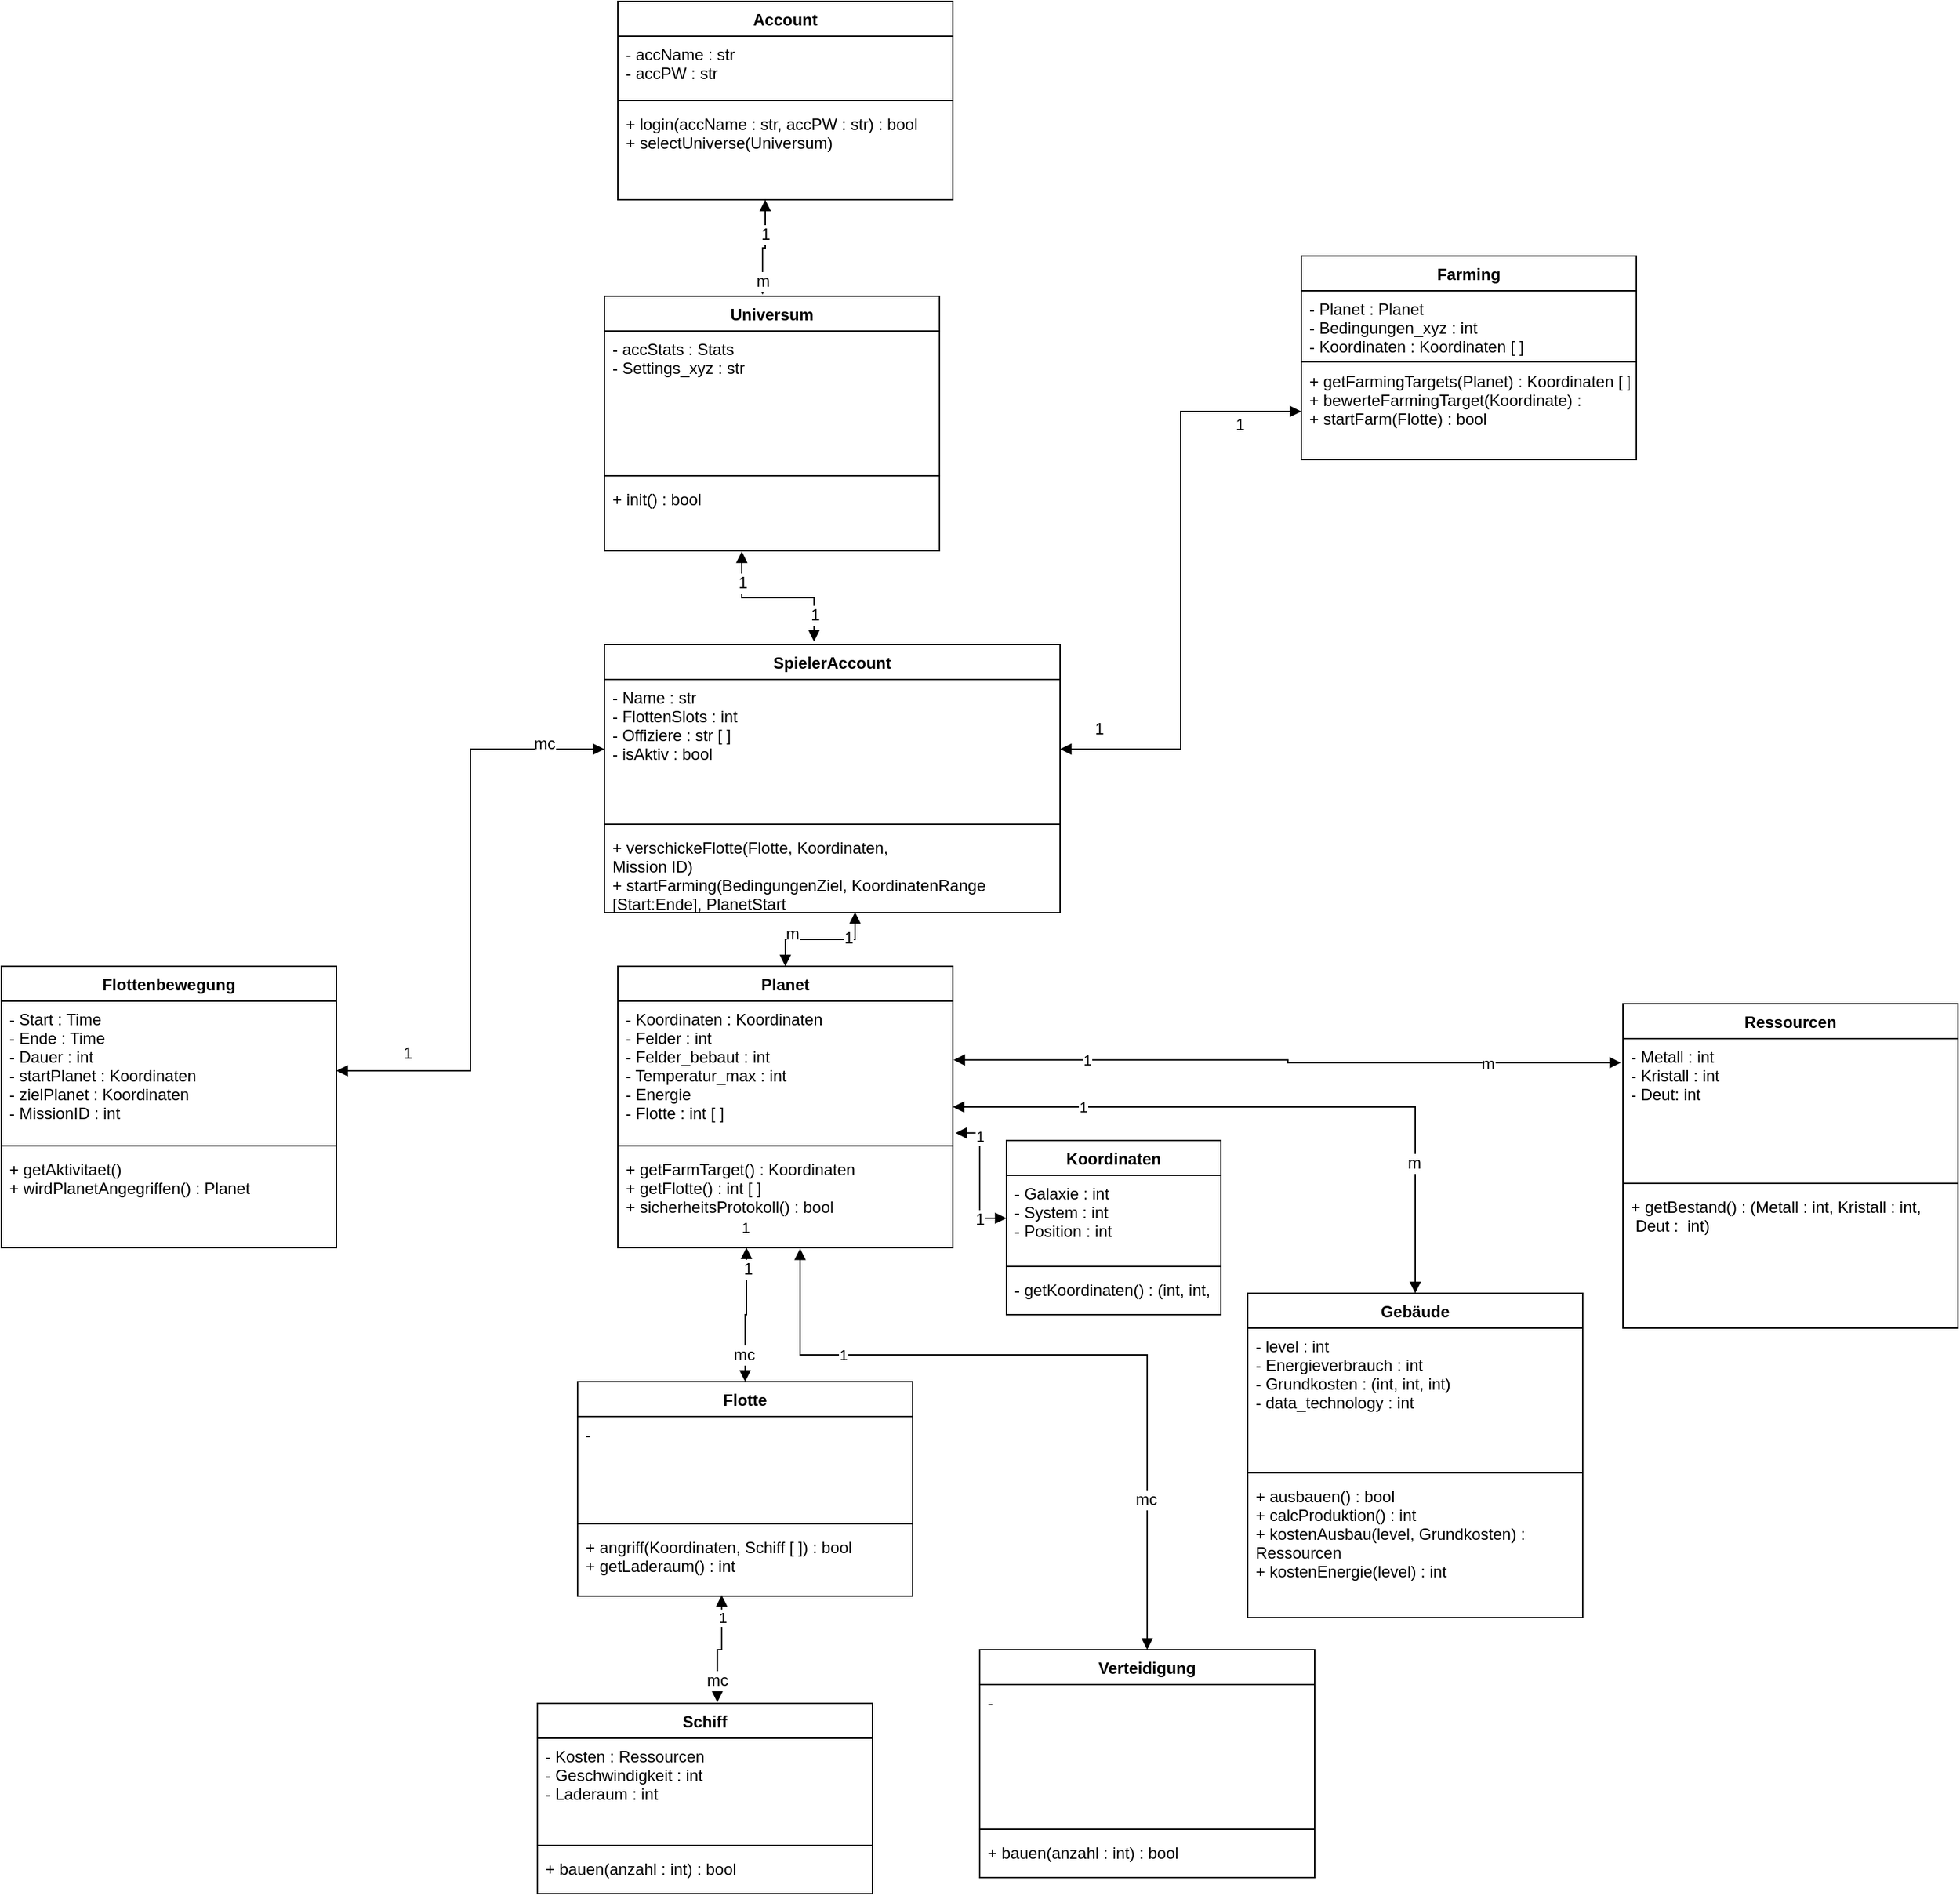 <mxfile version="12.7.9" type="github">
  <diagram name="Page-1" id="e7e014a7-5840-1c2e-5031-d8a46d1fe8dd">
    <mxGraphModel dx="2185" dy="1421" grid="1" gridSize="10" guides="1" tooltips="1" connect="1" arrows="1" fold="1" page="0" pageScale="1" pageWidth="1169" pageHeight="826" background="#ffffff" math="0" shadow="0">
      <root>
        <mxCell id="0" />
        <mxCell id="1" parent="0" />
        <mxCell id="jIY0R9k1WC5agwst_tWj-40" value="" style="edgeStyle=orthogonalEdgeStyle;rounded=0;orthogonalLoop=1;jettySize=auto;html=1;startArrow=block;startFill=1;endArrow=block;endFill=1;exitX=0.55;exitY=0.994;exitDx=0;exitDy=0;exitPerimeter=0;" parent="1" source="P64U0R8fJc3eR1nAm_Cf-51" target="jIY0R9k1WC5agwst_tWj-36" edge="1">
          <mxGeometry relative="1" as="geometry" />
        </mxCell>
        <mxCell id="jIY0R9k1WC5agwst_tWj-41" value="m" style="text;html=1;align=center;verticalAlign=middle;resizable=0;points=[];labelBackgroundColor=#ffffff;" parent="jIY0R9k1WC5agwst_tWj-40" vertex="1" connectable="0">
          <mxGeometry x="0.779" y="1" relative="1" as="geometry">
            <mxPoint x="4" y="-14" as="offset" />
          </mxGeometry>
        </mxCell>
        <mxCell id="jIY0R9k1WC5agwst_tWj-42" value="1" style="text;html=1;align=center;verticalAlign=middle;resizable=0;points=[];labelBackgroundColor=#ffffff;" parent="jIY0R9k1WC5agwst_tWj-40" vertex="1" connectable="0">
          <mxGeometry x="-0.877" y="2" relative="1" as="geometry">
            <mxPoint x="-7" y="14" as="offset" />
          </mxGeometry>
        </mxCell>
        <object label="Account" id="jIY0R9k1WC5agwst_tWj-2">
          <mxCell style="swimlane;fontStyle=1;align=center;verticalAlign=top;childLayout=stackLayout;horizontal=1;startSize=26;horizontalStack=0;resizeParent=1;resizeParentMax=0;resizeLast=0;collapsible=1;marginBottom=0;" parent="1" vertex="1">
            <mxGeometry x="20" y="-720" width="250" height="148" as="geometry">
              <mxRectangle x="425" y="120" width="100" height="26" as="alternateBounds" />
            </mxGeometry>
          </mxCell>
        </object>
        <mxCell id="jIY0R9k1WC5agwst_tWj-3" value="- accName : str&#xa;- accPW : str" style="text;strokeColor=none;fillColor=none;align=left;verticalAlign=top;spacingLeft=4;spacingRight=4;overflow=hidden;rotatable=0;points=[[0,0.5],[1,0.5]];portConstraint=eastwest;" parent="jIY0R9k1WC5agwst_tWj-2" vertex="1">
          <mxGeometry y="26" width="250" height="44" as="geometry" />
        </mxCell>
        <mxCell id="jIY0R9k1WC5agwst_tWj-4" value="" style="line;strokeWidth=1;fillColor=none;align=left;verticalAlign=middle;spacingTop=-1;spacingLeft=3;spacingRight=3;rotatable=0;labelPosition=right;points=[];portConstraint=eastwest;" parent="jIY0R9k1WC5agwst_tWj-2" vertex="1">
          <mxGeometry y="70" width="250" height="8" as="geometry" />
        </mxCell>
        <mxCell id="jIY0R9k1WC5agwst_tWj-5" value="+ login(accName : str, accPW : str) : bool&#xa;+ selectUniverse(Universum)" style="text;strokeColor=none;fillColor=none;align=left;verticalAlign=top;spacingLeft=4;spacingRight=4;overflow=hidden;rotatable=0;points=[[0,0.5],[1,0.5]];portConstraint=eastwest;" parent="jIY0R9k1WC5agwst_tWj-2" vertex="1">
          <mxGeometry y="78" width="250" height="70" as="geometry" />
        </mxCell>
        <mxCell id="jIY0R9k1WC5agwst_tWj-47" value="1" style="edgeStyle=orthogonalEdgeStyle;rounded=0;orthogonalLoop=1;jettySize=auto;html=1;startArrow=block;startFill=1;endArrow=block;endFill=1;" parent="1" source="jIY0R9k1WC5agwst_tWj-36" target="jIY0R9k1WC5agwst_tWj-51" edge="1">
          <mxGeometry x="-0.6" relative="1" as="geometry">
            <mxPoint as="offset" />
          </mxGeometry>
        </mxCell>
        <mxCell id="jIY0R9k1WC5agwst_tWj-48" value="m" style="text;html=1;align=center;verticalAlign=middle;resizable=0;points=[];labelBackgroundColor=#ffffff;" parent="jIY0R9k1WC5agwst_tWj-47" vertex="1" connectable="0">
          <mxGeometry x="0.6" y="-1" relative="1" as="geometry">
            <mxPoint as="offset" />
          </mxGeometry>
        </mxCell>
        <object label="Planet" id="jIY0R9k1WC5agwst_tWj-36">
          <mxCell style="swimlane;fontStyle=1;align=center;verticalAlign=top;childLayout=stackLayout;horizontal=1;startSize=26;horizontalStack=0;resizeParent=1;resizeParentMax=0;resizeLast=0;collapsible=1;marginBottom=0;" parent="1" vertex="1">
            <mxGeometry x="20" width="250" height="210" as="geometry">
              <mxRectangle x="425" y="120" width="100" height="26" as="alternateBounds" />
            </mxGeometry>
          </mxCell>
        </object>
        <mxCell id="jIY0R9k1WC5agwst_tWj-37" value="- Koordinaten : Koordinaten&#xa;- Felder : int&#xa;- Felder_bebaut : int&#xa;- Temperatur_max : int&#xa;- Energie&#xa;- Flotte : int [ ]&#xa;" style="text;strokeColor=none;fillColor=none;align=left;verticalAlign=top;spacingLeft=4;spacingRight=4;overflow=hidden;rotatable=0;points=[[0,0.5],[1,0.5]];portConstraint=eastwest;" parent="jIY0R9k1WC5agwst_tWj-36" vertex="1">
          <mxGeometry y="26" width="250" height="104" as="geometry" />
        </mxCell>
        <mxCell id="jIY0R9k1WC5agwst_tWj-38" value="" style="line;strokeWidth=1;fillColor=none;align=left;verticalAlign=middle;spacingTop=-1;spacingLeft=3;spacingRight=3;rotatable=0;labelPosition=right;points=[];portConstraint=eastwest;" parent="jIY0R9k1WC5agwst_tWj-36" vertex="1">
          <mxGeometry y="130" width="250" height="8" as="geometry" />
        </mxCell>
        <mxCell id="jIY0R9k1WC5agwst_tWj-39" value="+ getFarmTarget() : Koordinaten&#xa;+ getFlotte() : int [ ]&#xa;+ sicherheitsProtokoll() : bool&#xa;" style="text;strokeColor=none;fillColor=none;align=left;verticalAlign=top;spacingLeft=4;spacingRight=4;overflow=hidden;rotatable=0;points=[[0,0.5],[1,0.5]];portConstraint=eastwest;" parent="jIY0R9k1WC5agwst_tWj-36" vertex="1">
          <mxGeometry y="138" width="250" height="72" as="geometry" />
        </mxCell>
        <object label="Flottenbewegung" id="jIY0R9k1WC5agwst_tWj-104">
          <mxCell style="swimlane;fontStyle=1;align=center;verticalAlign=top;childLayout=stackLayout;horizontal=1;startSize=26;horizontalStack=0;resizeParent=1;resizeParentMax=0;resizeLast=0;collapsible=1;marginBottom=0;" parent="1" vertex="1">
            <mxGeometry x="-440" width="250" height="210" as="geometry">
              <mxRectangle x="425" y="120" width="100" height="26" as="alternateBounds" />
            </mxGeometry>
          </mxCell>
        </object>
        <mxCell id="jIY0R9k1WC5agwst_tWj-105" value="- Start : Time&#xa;- Ende : Time&#xa;- Dauer : int&#xa;- startPlanet : Koordinaten&#xa;- zielPlanet : Koordinaten&#xa;- MissionID : int" style="text;strokeColor=none;fillColor=none;align=left;verticalAlign=top;spacingLeft=4;spacingRight=4;overflow=hidden;rotatable=0;points=[[0,0.5],[1,0.5]];portConstraint=eastwest;" parent="jIY0R9k1WC5agwst_tWj-104" vertex="1">
          <mxGeometry y="26" width="250" height="104" as="geometry" />
        </mxCell>
        <mxCell id="jIY0R9k1WC5agwst_tWj-106" value="" style="line;strokeWidth=1;fillColor=none;align=left;verticalAlign=middle;spacingTop=-1;spacingLeft=3;spacingRight=3;rotatable=0;labelPosition=right;points=[];portConstraint=eastwest;" parent="jIY0R9k1WC5agwst_tWj-104" vertex="1">
          <mxGeometry y="130" width="250" height="8" as="geometry" />
        </mxCell>
        <mxCell id="jIY0R9k1WC5agwst_tWj-107" value="+ getAktivitaet()&#xa;+ wirdPlanetAngegriffen() : Planet&#xa;" style="text;strokeColor=none;fillColor=none;align=left;verticalAlign=top;spacingLeft=4;spacingRight=4;overflow=hidden;rotatable=0;points=[[0,0.5],[1,0.5]];portConstraint=eastwest;" parent="jIY0R9k1WC5agwst_tWj-104" vertex="1">
          <mxGeometry y="138" width="250" height="72" as="geometry" />
        </mxCell>
        <object label="Gebäude" id="jIY0R9k1WC5agwst_tWj-51">
          <mxCell style="swimlane;fontStyle=1;align=center;verticalAlign=top;childLayout=stackLayout;horizontal=1;startSize=26;horizontalStack=0;resizeParent=1;resizeParentMax=0;resizeLast=0;collapsible=1;marginBottom=0;" parent="1" vertex="1">
            <mxGeometry x="490" y="244" width="250" height="242" as="geometry">
              <mxRectangle x="425" y="120" width="100" height="26" as="alternateBounds" />
            </mxGeometry>
          </mxCell>
        </object>
        <mxCell id="jIY0R9k1WC5agwst_tWj-52" value="- level : int&#xa;- Energieverbrauch : int&#xa;- Grundkosten : (int, int, int)&#xa;- data_technology : int" style="text;strokeColor=none;fillColor=none;align=left;verticalAlign=top;spacingLeft=4;spacingRight=4;overflow=hidden;rotatable=0;points=[[0,0.5],[1,0.5]];portConstraint=eastwest;" parent="jIY0R9k1WC5agwst_tWj-51" vertex="1">
          <mxGeometry y="26" width="250" height="104" as="geometry" />
        </mxCell>
        <mxCell id="jIY0R9k1WC5agwst_tWj-77" value="" style="line;strokeWidth=1;fillColor=none;align=left;verticalAlign=middle;spacingTop=-1;spacingLeft=3;spacingRight=3;rotatable=0;labelPosition=right;points=[];portConstraint=eastwest;" parent="jIY0R9k1WC5agwst_tWj-51" vertex="1">
          <mxGeometry y="130" width="250" height="8" as="geometry" />
        </mxCell>
        <mxCell id="jIY0R9k1WC5agwst_tWj-75" value="+ ausbauen() : bool&#xa;+ calcProduktion() : int&#xa;+ kostenAusbau(level, Grundkosten) : &#xa;Ressourcen&#xa;+ kostenEnergie(level) : int" style="text;strokeColor=none;fillColor=none;align=left;verticalAlign=top;spacingLeft=4;spacingRight=4;overflow=hidden;rotatable=0;points=[[0,0.5],[1,0.5]];portConstraint=eastwest;" parent="jIY0R9k1WC5agwst_tWj-51" vertex="1">
          <mxGeometry y="138" width="250" height="104" as="geometry" />
        </mxCell>
        <object label="Verteidigung" id="jIY0R9k1WC5agwst_tWj-78">
          <mxCell style="swimlane;fontStyle=1;align=center;verticalAlign=top;childLayout=stackLayout;horizontal=1;startSize=26;horizontalStack=0;resizeParent=1;resizeParentMax=0;resizeLast=0;collapsible=1;marginBottom=0;" parent="1" vertex="1">
            <mxGeometry x="290" y="510" width="250" height="170" as="geometry">
              <mxRectangle x="425" y="120" width="100" height="26" as="alternateBounds" />
            </mxGeometry>
          </mxCell>
        </object>
        <mxCell id="jIY0R9k1WC5agwst_tWj-79" value="-" style="text;strokeColor=none;fillColor=none;align=left;verticalAlign=top;spacingLeft=4;spacingRight=4;overflow=hidden;rotatable=0;points=[[0,0.5],[1,0.5]];portConstraint=eastwest;" parent="jIY0R9k1WC5agwst_tWj-78" vertex="1">
          <mxGeometry y="26" width="250" height="104" as="geometry" />
        </mxCell>
        <mxCell id="jIY0R9k1WC5agwst_tWj-80" value="" style="line;strokeWidth=1;fillColor=none;align=left;verticalAlign=middle;spacingTop=-1;spacingLeft=3;spacingRight=3;rotatable=0;labelPosition=right;points=[];portConstraint=eastwest;" parent="jIY0R9k1WC5agwst_tWj-78" vertex="1">
          <mxGeometry y="130" width="250" height="8" as="geometry" />
        </mxCell>
        <mxCell id="jIY0R9k1WC5agwst_tWj-81" value="+ bauen(anzahl : int) : bool" style="text;strokeColor=none;fillColor=none;align=left;verticalAlign=top;spacingLeft=4;spacingRight=4;overflow=hidden;rotatable=0;points=[[0,0.5],[1,0.5]];portConstraint=eastwest;" parent="jIY0R9k1WC5agwst_tWj-78" vertex="1">
          <mxGeometry y="138" width="250" height="32" as="geometry" />
        </mxCell>
        <object label="Schiff" id="jIY0R9k1WC5agwst_tWj-83">
          <mxCell style="swimlane;fontStyle=1;align=center;verticalAlign=top;childLayout=stackLayout;horizontal=1;startSize=26;horizontalStack=0;resizeParent=1;resizeParentMax=0;resizeLast=0;collapsible=1;marginBottom=0;" parent="1" vertex="1">
            <mxGeometry x="-40" y="550" width="250" height="142" as="geometry">
              <mxRectangle x="425" y="120" width="100" height="26" as="alternateBounds" />
            </mxGeometry>
          </mxCell>
        </object>
        <mxCell id="jIY0R9k1WC5agwst_tWj-84" value="- Kosten : Ressourcen&#xa;- Geschwindigkeit : int&#xa;- Laderaum : int" style="text;strokeColor=none;fillColor=none;align=left;verticalAlign=top;spacingLeft=4;spacingRight=4;overflow=hidden;rotatable=0;points=[[0,0.5],[1,0.5]];portConstraint=eastwest;" parent="jIY0R9k1WC5agwst_tWj-83" vertex="1">
          <mxGeometry y="26" width="250" height="76" as="geometry" />
        </mxCell>
        <mxCell id="jIY0R9k1WC5agwst_tWj-85" value="" style="line;strokeWidth=1;fillColor=none;align=left;verticalAlign=middle;spacingTop=-1;spacingLeft=3;spacingRight=3;rotatable=0;labelPosition=right;points=[];portConstraint=eastwest;" parent="jIY0R9k1WC5agwst_tWj-83" vertex="1">
          <mxGeometry y="102" width="250" height="8" as="geometry" />
        </mxCell>
        <mxCell id="jIY0R9k1WC5agwst_tWj-86" value="+ bauen(anzahl : int) : bool" style="text;strokeColor=none;fillColor=none;align=left;verticalAlign=top;spacingLeft=4;spacingRight=4;overflow=hidden;rotatable=0;points=[[0,0.5],[1,0.5]];portConstraint=eastwest;" parent="jIY0R9k1WC5agwst_tWj-83" vertex="1">
          <mxGeometry y="110" width="250" height="32" as="geometry" />
        </mxCell>
        <object label="Universum" id="P64U0R8fJc3eR1nAm_Cf-1">
          <mxCell style="swimlane;fontStyle=1;align=center;verticalAlign=top;childLayout=stackLayout;horizontal=1;startSize=26;horizontalStack=0;resizeParent=1;resizeParentMax=0;resizeLast=0;collapsible=1;marginBottom=0;" vertex="1" parent="1">
            <mxGeometry x="10" y="-500" width="250" height="190" as="geometry">
              <mxRectangle x="425" y="120" width="100" height="26" as="alternateBounds" />
            </mxGeometry>
          </mxCell>
        </object>
        <mxCell id="P64U0R8fJc3eR1nAm_Cf-2" value="- accStats : Stats&#xa;- Settings_xyz : str" style="text;strokeColor=none;fillColor=none;align=left;verticalAlign=top;spacingLeft=4;spacingRight=4;overflow=hidden;rotatable=0;points=[[0,0.5],[1,0.5]];portConstraint=eastwest;" vertex="1" parent="P64U0R8fJc3eR1nAm_Cf-1">
          <mxGeometry y="26" width="250" height="104" as="geometry" />
        </mxCell>
        <mxCell id="P64U0R8fJc3eR1nAm_Cf-3" value="" style="line;strokeWidth=1;fillColor=none;align=left;verticalAlign=middle;spacingTop=-1;spacingLeft=3;spacingRight=3;rotatable=0;labelPosition=right;points=[];portConstraint=eastwest;" vertex="1" parent="P64U0R8fJc3eR1nAm_Cf-1">
          <mxGeometry y="130" width="250" height="8" as="geometry" />
        </mxCell>
        <mxCell id="P64U0R8fJc3eR1nAm_Cf-5" value="+ init() : bool" style="text;strokeColor=none;fillColor=none;align=left;verticalAlign=top;spacingLeft=4;spacingRight=4;overflow=hidden;rotatable=0;points=[[0,0.5],[1,0.5]];portConstraint=eastwest;" vertex="1" parent="P64U0R8fJc3eR1nAm_Cf-1">
          <mxGeometry y="138" width="250" height="52" as="geometry" />
        </mxCell>
        <mxCell id="P64U0R8fJc3eR1nAm_Cf-6" value="" style="edgeStyle=orthogonalEdgeStyle;rounded=0;orthogonalLoop=1;jettySize=auto;html=1;startArrow=block;startFill=1;endArrow=block;endFill=1;exitX=0.472;exitY=-0.006;exitDx=0;exitDy=0;exitPerimeter=0;entryX=0.44;entryY=1;entryDx=0;entryDy=0;entryPerimeter=0;" edge="1" parent="1" source="P64U0R8fJc3eR1nAm_Cf-1" target="jIY0R9k1WC5agwst_tWj-5">
          <mxGeometry relative="1" as="geometry">
            <mxPoint x="347.47" y="-110.004" as="sourcePoint" />
            <mxPoint x="124.25" y="-157.636" as="targetPoint" />
          </mxGeometry>
        </mxCell>
        <mxCell id="P64U0R8fJc3eR1nAm_Cf-7" value="1" style="text;html=1;align=center;verticalAlign=middle;resizable=0;points=[];labelBackgroundColor=#ffffff;" vertex="1" connectable="0" parent="P64U0R8fJc3eR1nAm_Cf-6">
          <mxGeometry x="0.779" y="1" relative="1" as="geometry">
            <mxPoint x="1" y="18.31" as="offset" />
          </mxGeometry>
        </mxCell>
        <mxCell id="P64U0R8fJc3eR1nAm_Cf-8" value="m" style="text;html=1;align=center;verticalAlign=middle;resizable=0;points=[];labelBackgroundColor=#ffffff;" vertex="1" connectable="0" parent="P64U0R8fJc3eR1nAm_Cf-6">
          <mxGeometry x="-0.877" y="2" relative="1" as="geometry">
            <mxPoint x="2" y="-6.09" as="offset" />
          </mxGeometry>
        </mxCell>
        <mxCell id="P64U0R8fJc3eR1nAm_Cf-9" value="1" style="edgeStyle=orthogonalEdgeStyle;rounded=0;orthogonalLoop=1;jettySize=auto;html=1;startArrow=block;startFill=1;endArrow=block;endFill=1;exitX=1.002;exitY=0.422;exitDx=0;exitDy=0;exitPerimeter=0;entryX=-0.006;entryY=0.173;entryDx=0;entryDy=0;entryPerimeter=0;" edge="1" parent="1" source="jIY0R9k1WC5agwst_tWj-37" target="P64U0R8fJc3eR1nAm_Cf-12">
          <mxGeometry x="-0.6" relative="1" as="geometry">
            <mxPoint as="offset" />
            <mxPoint x="320" y="70.004" as="sourcePoint" />
            <mxPoint x="880" y="70" as="targetPoint" />
          </mxGeometry>
        </mxCell>
        <mxCell id="P64U0R8fJc3eR1nAm_Cf-10" value="m" style="text;html=1;align=center;verticalAlign=middle;resizable=0;points=[];labelBackgroundColor=#ffffff;" vertex="1" connectable="0" parent="P64U0R8fJc3eR1nAm_Cf-9">
          <mxGeometry x="0.6" y="-1" relative="1" as="geometry">
            <mxPoint as="offset" />
          </mxGeometry>
        </mxCell>
        <object label="Ressourcen" id="P64U0R8fJc3eR1nAm_Cf-11">
          <mxCell style="swimlane;fontStyle=1;align=center;verticalAlign=top;childLayout=stackLayout;horizontal=1;startSize=26;horizontalStack=0;resizeParent=1;resizeParentMax=0;resizeLast=0;collapsible=1;marginBottom=0;" vertex="1" parent="1">
            <mxGeometry x="770" y="28" width="250" height="242" as="geometry">
              <mxRectangle x="425" y="120" width="100" height="26" as="alternateBounds" />
            </mxGeometry>
          </mxCell>
        </object>
        <mxCell id="P64U0R8fJc3eR1nAm_Cf-12" value="- Metall : int&#xa;- Kristall : int&#xa;- Deut: int" style="text;strokeColor=none;fillColor=none;align=left;verticalAlign=top;spacingLeft=4;spacingRight=4;overflow=hidden;rotatable=0;points=[[0,0.5],[1,0.5]];portConstraint=eastwest;" vertex="1" parent="P64U0R8fJc3eR1nAm_Cf-11">
          <mxGeometry y="26" width="250" height="104" as="geometry" />
        </mxCell>
        <mxCell id="P64U0R8fJc3eR1nAm_Cf-13" value="" style="line;strokeWidth=1;fillColor=none;align=left;verticalAlign=middle;spacingTop=-1;spacingLeft=3;spacingRight=3;rotatable=0;labelPosition=right;points=[];portConstraint=eastwest;" vertex="1" parent="P64U0R8fJc3eR1nAm_Cf-11">
          <mxGeometry y="130" width="250" height="8" as="geometry" />
        </mxCell>
        <mxCell id="P64U0R8fJc3eR1nAm_Cf-14" value="+ getBestand() : (Metall : int, Kristall : int,&#xa; Deut :  int)" style="text;strokeColor=none;fillColor=none;align=left;verticalAlign=top;spacingLeft=4;spacingRight=4;overflow=hidden;rotatable=0;points=[[0,0.5],[1,0.5]];portConstraint=eastwest;" vertex="1" parent="P64U0R8fJc3eR1nAm_Cf-11">
          <mxGeometry y="138" width="250" height="104" as="geometry" />
        </mxCell>
        <object label="Koordinaten" id="P64U0R8fJc3eR1nAm_Cf-15">
          <mxCell style="swimlane;fontStyle=1;align=center;verticalAlign=top;childLayout=stackLayout;horizontal=1;startSize=26;horizontalStack=0;resizeParent=1;resizeParentMax=0;resizeLast=0;collapsible=1;marginBottom=0;" vertex="1" parent="1">
            <mxGeometry x="310" y="130" width="160" height="130" as="geometry">
              <mxRectangle x="425" y="120" width="100" height="26" as="alternateBounds" />
            </mxGeometry>
          </mxCell>
        </object>
        <mxCell id="P64U0R8fJc3eR1nAm_Cf-16" value="- Galaxie : int&#xa;- System : int&#xa;- Position : int" style="text;strokeColor=none;fillColor=none;align=left;verticalAlign=top;spacingLeft=4;spacingRight=4;overflow=hidden;rotatable=0;points=[[0,0.5],[1,0.5]];portConstraint=eastwest;" vertex="1" parent="P64U0R8fJc3eR1nAm_Cf-15">
          <mxGeometry y="26" width="160" height="64" as="geometry" />
        </mxCell>
        <mxCell id="P64U0R8fJc3eR1nAm_Cf-17" value="" style="line;strokeWidth=1;fillColor=none;align=left;verticalAlign=middle;spacingTop=-1;spacingLeft=3;spacingRight=3;rotatable=0;labelPosition=right;points=[];portConstraint=eastwest;" vertex="1" parent="P64U0R8fJc3eR1nAm_Cf-15">
          <mxGeometry y="90" width="160" height="8" as="geometry" />
        </mxCell>
        <mxCell id="P64U0R8fJc3eR1nAm_Cf-18" value="- getKoordinaten() : (int, int, int)&#xa;" style="text;strokeColor=none;fillColor=none;align=left;verticalAlign=top;spacingLeft=4;spacingRight=4;overflow=hidden;rotatable=0;points=[[0,0.5],[1,0.5]];portConstraint=eastwest;" vertex="1" parent="P64U0R8fJc3eR1nAm_Cf-15">
          <mxGeometry y="98" width="160" height="32" as="geometry" />
        </mxCell>
        <mxCell id="P64U0R8fJc3eR1nAm_Cf-19" value="1" style="edgeStyle=orthogonalEdgeStyle;rounded=0;orthogonalLoop=1;jettySize=auto;html=1;startArrow=block;startFill=1;endArrow=block;endFill=1;exitX=1.008;exitY=0.946;exitDx=0;exitDy=0;exitPerimeter=0;" edge="1" parent="1" source="jIY0R9k1WC5agwst_tWj-37" target="P64U0R8fJc3eR1nAm_Cf-16">
          <mxGeometry x="-0.6" relative="1" as="geometry">
            <mxPoint as="offset" />
            <mxPoint x="280" y="115.034" as="sourcePoint" />
            <mxPoint x="625.034" y="254" as="targetPoint" />
          </mxGeometry>
        </mxCell>
        <mxCell id="P64U0R8fJc3eR1nAm_Cf-20" value="1" style="text;html=1;align=center;verticalAlign=middle;resizable=0;points=[];labelBackgroundColor=#ffffff;" vertex="1" connectable="0" parent="P64U0R8fJc3eR1nAm_Cf-19">
          <mxGeometry x="0.6" y="-1" relative="1" as="geometry">
            <mxPoint as="offset" />
          </mxGeometry>
        </mxCell>
        <mxCell id="P64U0R8fJc3eR1nAm_Cf-21" value="1" style="edgeStyle=orthogonalEdgeStyle;rounded=0;orthogonalLoop=1;jettySize=auto;html=1;startArrow=block;startFill=1;endArrow=block;endFill=1;entryX=0.537;entryY=-0.005;entryDx=0;entryDy=0;entryPerimeter=0;exitX=0.43;exitY=0.985;exitDx=0;exitDy=0;exitPerimeter=0;" edge="1" parent="1" source="P64U0R8fJc3eR1nAm_Cf-27" target="jIY0R9k1WC5agwst_tWj-83">
          <mxGeometry x="-0.6" relative="1" as="geometry">
            <mxPoint as="offset" />
            <mxPoint x="330" y="440" as="sourcePoint" />
            <mxPoint x="168" y="273.62" as="targetPoint" />
          </mxGeometry>
        </mxCell>
        <mxCell id="P64U0R8fJc3eR1nAm_Cf-22" value="mc" style="text;html=1;align=center;verticalAlign=middle;resizable=0;points=[];labelBackgroundColor=#ffffff;" vertex="1" connectable="0" parent="P64U0R8fJc3eR1nAm_Cf-21">
          <mxGeometry x="0.6" y="-1" relative="1" as="geometry">
            <mxPoint as="offset" />
          </mxGeometry>
        </mxCell>
        <object label="Flotte" id="P64U0R8fJc3eR1nAm_Cf-24">
          <mxCell style="swimlane;fontStyle=1;align=center;verticalAlign=top;childLayout=stackLayout;horizontal=1;startSize=26;horizontalStack=0;resizeParent=1;resizeParentMax=0;resizeLast=0;collapsible=1;marginBottom=0;" vertex="1" parent="1">
            <mxGeometry x="-10" y="310" width="250" height="160" as="geometry">
              <mxRectangle x="425" y="120" width="100" height="26" as="alternateBounds" />
            </mxGeometry>
          </mxCell>
        </object>
        <mxCell id="P64U0R8fJc3eR1nAm_Cf-25" value="- " style="text;strokeColor=none;fillColor=none;align=left;verticalAlign=top;spacingLeft=4;spacingRight=4;overflow=hidden;rotatable=0;points=[[0,0.5],[1,0.5]];portConstraint=eastwest;" vertex="1" parent="P64U0R8fJc3eR1nAm_Cf-24">
          <mxGeometry y="26" width="250" height="76" as="geometry" />
        </mxCell>
        <mxCell id="P64U0R8fJc3eR1nAm_Cf-26" value="" style="line;strokeWidth=1;fillColor=none;align=left;verticalAlign=middle;spacingTop=-1;spacingLeft=3;spacingRight=3;rotatable=0;labelPosition=right;points=[];portConstraint=eastwest;" vertex="1" parent="P64U0R8fJc3eR1nAm_Cf-24">
          <mxGeometry y="102" width="250" height="8" as="geometry" />
        </mxCell>
        <mxCell id="P64U0R8fJc3eR1nAm_Cf-27" value="+ angriff(Koordinaten, Schiff [ ]) : bool&#xa;+ getLaderaum() : int" style="text;strokeColor=none;fillColor=none;align=left;verticalAlign=top;spacingLeft=4;spacingRight=4;overflow=hidden;rotatable=0;points=[[0,0.5],[1,0.5]];portConstraint=eastwest;" vertex="1" parent="P64U0R8fJc3eR1nAm_Cf-24">
          <mxGeometry y="110" width="250" height="50" as="geometry" />
        </mxCell>
        <mxCell id="P64U0R8fJc3eR1nAm_Cf-28" value="1" style="edgeStyle=orthogonalEdgeStyle;rounded=0;orthogonalLoop=1;jettySize=auto;html=1;startArrow=block;startFill=1;endArrow=block;endFill=1;exitX=0.544;exitY=1.009;exitDx=0;exitDy=0;exitPerimeter=0;entryX=0.5;entryY=0;entryDx=0;entryDy=0;" edge="1" parent="1" source="jIY0R9k1WC5agwst_tWj-39" target="jIY0R9k1WC5agwst_tWj-78">
          <mxGeometry x="-0.6" relative="1" as="geometry">
            <mxPoint as="offset" />
            <mxPoint x="330" y="340.004" as="sourcePoint" />
            <mxPoint x="334.25" y="427.29" as="targetPoint" />
            <Array as="points">
              <mxPoint x="156" y="290" />
              <mxPoint x="415" y="290" />
            </Array>
          </mxGeometry>
        </mxCell>
        <mxCell id="P64U0R8fJc3eR1nAm_Cf-29" value="mc" style="text;html=1;align=center;verticalAlign=middle;resizable=0;points=[];labelBackgroundColor=#ffffff;" vertex="1" connectable="0" parent="P64U0R8fJc3eR1nAm_Cf-28">
          <mxGeometry x="0.6" y="-1" relative="1" as="geometry">
            <mxPoint as="offset" />
          </mxGeometry>
        </mxCell>
        <mxCell id="P64U0R8fJc3eR1nAm_Cf-30" value="1" style="edgeStyle=orthogonalEdgeStyle;rounded=0;orthogonalLoop=1;jettySize=auto;html=1;startArrow=block;startFill=1;endArrow=block;endFill=1;exitX=0.384;exitY=0.999;exitDx=0;exitDy=0;exitPerimeter=0;" edge="1" parent="1" source="jIY0R9k1WC5agwst_tWj-39" target="P64U0R8fJc3eR1nAm_Cf-24">
          <mxGeometry x="0.014" y="-65" relative="1" as="geometry">
            <mxPoint x="65" y="-65" as="offset" />
            <mxPoint x="115" y="270" as="sourcePoint" />
            <mxPoint x="119" y="520" as="targetPoint" />
          </mxGeometry>
        </mxCell>
        <mxCell id="P64U0R8fJc3eR1nAm_Cf-31" value="mc" style="text;html=1;align=center;verticalAlign=middle;resizable=0;points=[];labelBackgroundColor=#ffffff;" vertex="1" connectable="0" parent="P64U0R8fJc3eR1nAm_Cf-30">
          <mxGeometry x="0.6" y="-1" relative="1" as="geometry">
            <mxPoint as="offset" />
          </mxGeometry>
        </mxCell>
        <mxCell id="P64U0R8fJc3eR1nAm_Cf-55" value="1" style="text;html=1;align=center;verticalAlign=middle;resizable=0;points=[];labelBackgroundColor=#ffffff;" vertex="1" connectable="0" parent="P64U0R8fJc3eR1nAm_Cf-30">
          <mxGeometry x="-0.692" y="1" relative="1" as="geometry">
            <mxPoint as="offset" />
          </mxGeometry>
        </mxCell>
        <object label="Farming" id="P64U0R8fJc3eR1nAm_Cf-40">
          <mxCell style="swimlane;fontStyle=1;align=center;verticalAlign=top;childLayout=stackLayout;horizontal=1;startSize=26;horizontalStack=0;resizeParent=1;resizeParentMax=0;resizeLast=0;collapsible=1;marginBottom=0;" vertex="1" parent="1">
            <mxGeometry x="530" y="-530" width="250" height="152" as="geometry">
              <mxRectangle x="425" y="120" width="100" height="26" as="alternateBounds" />
            </mxGeometry>
          </mxCell>
        </object>
        <mxCell id="P64U0R8fJc3eR1nAm_Cf-60" value="- Planet : Planet&#xa;- Bedingungen_xyz : int&#xa;- Koordinaten : Koordinaten [ ]" style="text;strokeColor=none;fillColor=none;align=left;verticalAlign=top;spacingLeft=4;spacingRight=4;overflow=hidden;rotatable=0;points=[[0,0.5],[1,0.5]];portConstraint=eastwest;" vertex="1" parent="P64U0R8fJc3eR1nAm_Cf-40">
          <mxGeometry y="26" width="250" height="52" as="geometry" />
        </mxCell>
        <mxCell id="P64U0R8fJc3eR1nAm_Cf-42" value="" style="line;strokeWidth=1;fillColor=none;align=left;verticalAlign=middle;spacingTop=-1;spacingLeft=3;spacingRight=3;rotatable=0;labelPosition=right;points=[];portConstraint=eastwest;" vertex="1" parent="P64U0R8fJc3eR1nAm_Cf-40">
          <mxGeometry y="78" width="250" height="2" as="geometry" />
        </mxCell>
        <mxCell id="P64U0R8fJc3eR1nAm_Cf-43" value="+ getFarmingTargets(Planet) : Koordinaten [ ]&#xa;+ bewerteFarmingTarget(Koordinate) : &#xa;+ startFarm(Flotte) : bool" style="text;strokeColor=none;fillColor=none;align=left;verticalAlign=top;spacingLeft=4;spacingRight=4;overflow=hidden;rotatable=0;points=[[0,0.5],[1,0.5]];portConstraint=eastwest;" vertex="1" parent="P64U0R8fJc3eR1nAm_Cf-40">
          <mxGeometry y="80" width="250" height="72" as="geometry" />
        </mxCell>
        <object label="SpielerAccount" id="P64U0R8fJc3eR1nAm_Cf-48">
          <mxCell style="swimlane;fontStyle=1;align=center;verticalAlign=top;childLayout=stackLayout;horizontal=1;startSize=26;horizontalStack=0;resizeParent=1;resizeParentMax=0;resizeLast=0;collapsible=1;marginBottom=0;" vertex="1" parent="1">
            <mxGeometry x="10" y="-240" width="340" height="200" as="geometry">
              <mxRectangle x="425" y="120" width="100" height="26" as="alternateBounds" />
            </mxGeometry>
          </mxCell>
        </object>
        <mxCell id="P64U0R8fJc3eR1nAm_Cf-49" value="- Name : str&#xa;- FlottenSlots : int&#xa;- Offiziere : str [ ]&#xa;- isAktiv : bool" style="text;strokeColor=none;fillColor=none;align=left;verticalAlign=top;spacingLeft=4;spacingRight=4;overflow=hidden;rotatable=0;points=[[0,0.5],[1,0.5]];portConstraint=eastwest;" vertex="1" parent="P64U0R8fJc3eR1nAm_Cf-48">
          <mxGeometry y="26" width="340" height="104" as="geometry" />
        </mxCell>
        <mxCell id="P64U0R8fJc3eR1nAm_Cf-50" value="" style="line;strokeWidth=1;fillColor=none;align=left;verticalAlign=middle;spacingTop=-1;spacingLeft=3;spacingRight=3;rotatable=0;labelPosition=right;points=[];portConstraint=eastwest;" vertex="1" parent="P64U0R8fJc3eR1nAm_Cf-48">
          <mxGeometry y="130" width="340" height="8" as="geometry" />
        </mxCell>
        <mxCell id="P64U0R8fJc3eR1nAm_Cf-51" value="+ verschickeFlotte(Flotte, Koordinaten, &#xa;Mission ID)&#xa;+ startFarming(BedingungenZiel, KoordinatenRange &#xa;[Start:Ende], PlanetStart" style="text;strokeColor=none;fillColor=none;align=left;verticalAlign=top;spacingLeft=4;spacingRight=4;overflow=hidden;rotatable=0;points=[[0,0.5],[1,0.5]];portConstraint=eastwest;" vertex="1" parent="P64U0R8fJc3eR1nAm_Cf-48">
          <mxGeometry y="138" width="340" height="62" as="geometry" />
        </mxCell>
        <mxCell id="P64U0R8fJc3eR1nAm_Cf-44" value="" style="edgeStyle=orthogonalEdgeStyle;rounded=0;orthogonalLoop=1;jettySize=auto;html=1;startArrow=block;startFill=1;endArrow=block;endFill=1;exitX=0;exitY=0.5;exitDx=0;exitDy=0;entryX=1;entryY=0.5;entryDx=0;entryDy=0;" edge="1" parent="1" source="P64U0R8fJc3eR1nAm_Cf-49" target="jIY0R9k1WC5agwst_tWj-105">
          <mxGeometry relative="1" as="geometry">
            <mxPoint x="148.25" y="-75.912" as="sourcePoint" />
            <mxPoint x="-90" y="-160" as="targetPoint" />
          </mxGeometry>
        </mxCell>
        <mxCell id="P64U0R8fJc3eR1nAm_Cf-45" value="1" style="text;html=1;align=center;verticalAlign=middle;resizable=0;points=[];labelBackgroundColor=#ffffff;" vertex="1" connectable="0" parent="P64U0R8fJc3eR1nAm_Cf-44">
          <mxGeometry x="0.779" y="1" relative="1" as="geometry">
            <mxPoint x="4" y="-14" as="offset" />
          </mxGeometry>
        </mxCell>
        <mxCell id="P64U0R8fJc3eR1nAm_Cf-46" value="mc" style="text;html=1;align=center;verticalAlign=middle;resizable=0;points=[];labelBackgroundColor=#ffffff;" vertex="1" connectable="0" parent="P64U0R8fJc3eR1nAm_Cf-44">
          <mxGeometry x="-0.877" y="2" relative="1" as="geometry">
            <mxPoint x="-18.25" y="-6.09" as="offset" />
          </mxGeometry>
        </mxCell>
        <mxCell id="P64U0R8fJc3eR1nAm_Cf-52" value="" style="edgeStyle=orthogonalEdgeStyle;rounded=0;orthogonalLoop=1;jettySize=auto;html=1;startArrow=block;startFill=1;endArrow=block;endFill=1;exitX=0.46;exitY=-0.011;exitDx=0;exitDy=0;exitPerimeter=0;entryX=0.41;entryY=1.01;entryDx=0;entryDy=0;entryPerimeter=0;" edge="1" parent="1" source="P64U0R8fJc3eR1nAm_Cf-48" target="P64U0R8fJc3eR1nAm_Cf-5">
          <mxGeometry relative="1" as="geometry">
            <mxPoint x="138" y="-491.14" as="sourcePoint" />
            <mxPoint x="140" y="-562" as="targetPoint" />
          </mxGeometry>
        </mxCell>
        <mxCell id="P64U0R8fJc3eR1nAm_Cf-53" value="1" style="text;html=1;align=center;verticalAlign=middle;resizable=0;points=[];labelBackgroundColor=#ffffff;" vertex="1" connectable="0" parent="P64U0R8fJc3eR1nAm_Cf-52">
          <mxGeometry x="0.779" y="1" relative="1" as="geometry">
            <mxPoint x="1" y="10.42" as="offset" />
          </mxGeometry>
        </mxCell>
        <mxCell id="P64U0R8fJc3eR1nAm_Cf-54" value="1" style="text;html=1;align=center;verticalAlign=middle;resizable=0;points=[];labelBackgroundColor=#ffffff;" vertex="1" connectable="0" parent="P64U0R8fJc3eR1nAm_Cf-52">
          <mxGeometry x="-0.877" y="2" relative="1" as="geometry">
            <mxPoint x="2" y="-12.91" as="offset" />
          </mxGeometry>
        </mxCell>
        <mxCell id="P64U0R8fJc3eR1nAm_Cf-56" value="" style="edgeStyle=orthogonalEdgeStyle;rounded=0;orthogonalLoop=1;jettySize=auto;html=1;startArrow=block;startFill=1;endArrow=block;endFill=1;entryX=0;entryY=0.5;entryDx=0;entryDy=0;" edge="1" parent="1" source="P64U0R8fJc3eR1nAm_Cf-49" target="P64U0R8fJc3eR1nAm_Cf-43">
          <mxGeometry relative="1" as="geometry">
            <mxPoint x="135" y="-232.09" as="sourcePoint" />
            <mxPoint x="122.5" y="-299.48" as="targetPoint" />
            <Array as="points">
              <mxPoint x="440" y="-162" />
              <mxPoint x="440" y="-414" />
            </Array>
          </mxGeometry>
        </mxCell>
        <mxCell id="P64U0R8fJc3eR1nAm_Cf-57" value="1" style="text;html=1;align=center;verticalAlign=middle;resizable=0;points=[];labelBackgroundColor=#ffffff;" vertex="1" connectable="0" parent="P64U0R8fJc3eR1nAm_Cf-56">
          <mxGeometry x="0.779" y="1" relative="1" as="geometry">
            <mxPoint x="1" y="10.42" as="offset" />
          </mxGeometry>
        </mxCell>
        <mxCell id="P64U0R8fJc3eR1nAm_Cf-58" value="1" style="text;html=1;align=center;verticalAlign=middle;resizable=0;points=[];labelBackgroundColor=#ffffff;" vertex="1" connectable="0" parent="P64U0R8fJc3eR1nAm_Cf-56">
          <mxGeometry x="-0.877" y="2" relative="1" as="geometry">
            <mxPoint x="2" y="-12.91" as="offset" />
          </mxGeometry>
        </mxCell>
      </root>
    </mxGraphModel>
  </diagram>
</mxfile>
